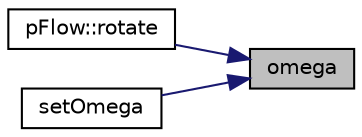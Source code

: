 digraph "omega"
{
 // LATEX_PDF_SIZE
  edge [fontname="Helvetica",fontsize="10",labelfontname="Helvetica",labelfontsize="10"];
  node [fontname="Helvetica",fontsize="10",shape=record];
  rankdir="RL";
  Node1 [label="omega",height=0.2,width=0.4,color="black", fillcolor="grey75", style="filled", fontcolor="black",tooltip="Return omega."];
  Node1 -> Node2 [dir="back",color="midnightblue",fontsize="10",style="solid",fontname="Helvetica"];
  Node2 [label="pFlow::rotate",height=0.2,width=0.4,color="black", fillcolor="white", style="filled",URL="$namespacepFlow.html#a034c724ff7abc5e882752e6d04db34cf",tooltip=" "];
  Node1 -> Node3 [dir="back",color="midnightblue",fontsize="10",style="solid",fontname="Helvetica"];
  Node3 [label="setOmega",height=0.2,width=0.4,color="black", fillcolor="white", style="filled",URL="$classpFlow_1_1rotatingAxis.html#a03e4dd135f2368a5704297fe5bdec24a",tooltip="Set omega."];
}
